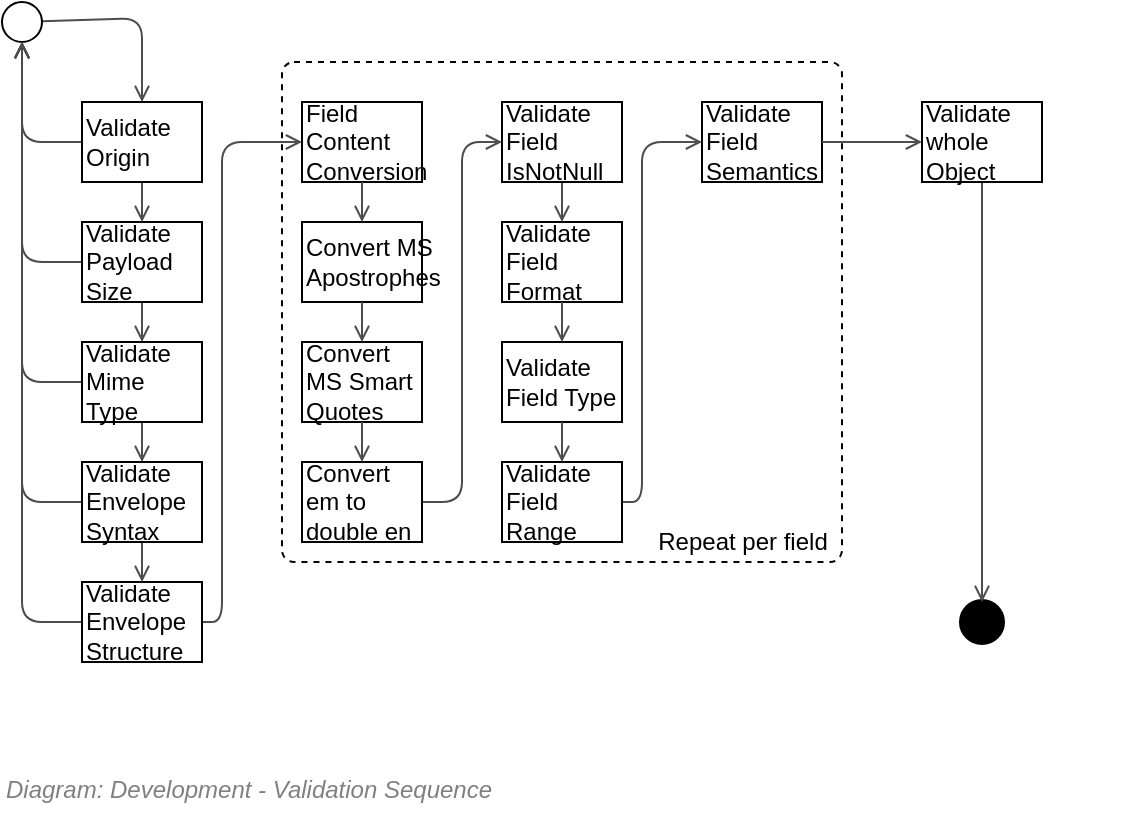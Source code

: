 <mxfile compressed="false" version="17.5.0" type="google">
  <diagram id="s893I_g0Oj4wvViOalOA" name="Validation/Message Validation">
    <mxGraphModel grid="1" page="1" gridSize="10" guides="1" tooltips="1" connect="1" arrows="1" fold="1" pageScale="1" pageWidth="827" pageHeight="1169" math="0" shadow="0">
      <root>
        <mxCell id="uj2mqk3xV9vcHsLNsrf7-0" />
        <mxCell id="uj2mqk3xV9vcHsLNsrf7-1" parent="uj2mqk3xV9vcHsLNsrf7-0" />
        <mxCell id="uj2mqk3xV9vcHsLNsrf7-2" style="edgeStyle=none;rounded=1;orthogonalLoop=1;jettySize=auto;html=1;labelBackgroundColor=none;startArrow=none;startFill=0;endArrow=open;endFill=0;endSize=6;strokeColor=#4D4D4D;fontFamily=Helvetica;fontSize=12;fontColor=#000000;" edge="1" parent="uj2mqk3xV9vcHsLNsrf7-1" source="uj2mqk3xV9vcHsLNsrf7-3" target="uj2mqk3xV9vcHsLNsrf7-9">
          <mxGeometry relative="1" as="geometry">
            <Array as="points">
              <mxPoint x="190" y="228" />
            </Array>
          </mxGeometry>
        </mxCell>
        <mxCell id="uj2mqk3xV9vcHsLNsrf7-3" value="" style="shape=mxgraph.bpmn.shape;html=1;verticalLabelPosition=bottom;labelBackgroundColor=#ffffff;verticalAlign=top;align=center;perimeter=ellipsePerimeter;outlineConnect=0;outline=standard;symbol=general;strokeColor=#000000;strokeWidth=1;fillColor=none;gradientColor=#ffffff;fontFamily=Helvetica;fontSize=12;fontColor=#000000;" vertex="1" parent="uj2mqk3xV9vcHsLNsrf7-1">
          <mxGeometry x="120" y="220" width="20" height="20" as="geometry" />
        </mxCell>
        <mxCell id="uj2mqk3xV9vcHsLNsrf7-4" style="edgeStyle=none;rounded=1;orthogonalLoop=1;jettySize=auto;html=1;entryX=0.5;entryY=0;entryDx=0;entryDy=0;labelBackgroundColor=none;startArrow=none;startFill=0;endArrow=open;endFill=0;endSize=6;strokeColor=#4D4D4D;fontFamily=Helvetica;fontSize=12;fontColor=#000000;" edge="1" parent="uj2mqk3xV9vcHsLNsrf7-1" source="uj2mqk3xV9vcHsLNsrf7-6" target="uj2mqk3xV9vcHsLNsrf7-12">
          <mxGeometry relative="1" as="geometry" />
        </mxCell>
        <mxCell id="uj2mqk3xV9vcHsLNsrf7-5" style="edgeStyle=elbowEdgeStyle;rounded=1;orthogonalLoop=1;jettySize=auto;html=1;entryX=0.5;entryY=1;entryDx=0;entryDy=0;labelBackgroundColor=none;startArrow=none;startFill=0;endArrow=open;endFill=0;endSize=6;strokeColor=#4D4D4D;fontFamily=Helvetica;fontSize=12;fontColor=#000000;" edge="1" parent="uj2mqk3xV9vcHsLNsrf7-1" source="uj2mqk3xV9vcHsLNsrf7-6" target="uj2mqk3xV9vcHsLNsrf7-3">
          <mxGeometry relative="1" as="geometry">
            <Array as="points">
              <mxPoint x="130" y="300" />
            </Array>
          </mxGeometry>
        </mxCell>
        <mxCell id="uj2mqk3xV9vcHsLNsrf7-6" value="Validate Payload Size" style="shape=ext;rounded=0;html=1;whiteSpace=wrap;labelBackgroundColor=none;strokeColor=#000000;strokeWidth=1;fillColor=none;gradientColor=#ffffff;fontFamily=Helvetica;fontSize=12;fontColor=#000000;align=left;" vertex="1" parent="uj2mqk3xV9vcHsLNsrf7-1">
          <mxGeometry x="160" y="330" width="60" height="40" as="geometry" />
        </mxCell>
        <mxCell id="uj2mqk3xV9vcHsLNsrf7-7" style="edgeStyle=none;rounded=1;orthogonalLoop=1;jettySize=auto;html=1;labelBackgroundColor=none;startArrow=none;startFill=0;endArrow=open;endFill=0;endSize=6;strokeColor=#4D4D4D;fontFamily=Helvetica;fontSize=12;fontColor=#000000;" edge="1" parent="uj2mqk3xV9vcHsLNsrf7-1" source="uj2mqk3xV9vcHsLNsrf7-9">
          <mxGeometry relative="1" as="geometry">
            <mxPoint x="190" y="330" as="targetPoint" />
          </mxGeometry>
        </mxCell>
        <mxCell id="uj2mqk3xV9vcHsLNsrf7-8" style="edgeStyle=none;rounded=1;orthogonalLoop=1;jettySize=auto;html=1;labelBackgroundColor=none;startArrow=none;startFill=0;endArrow=open;endFill=0;endSize=6;strokeColor=#4D4D4D;fontFamily=Helvetica;fontSize=12;fontColor=#000000;" edge="1" parent="uj2mqk3xV9vcHsLNsrf7-1" source="uj2mqk3xV9vcHsLNsrf7-9" target="uj2mqk3xV9vcHsLNsrf7-3">
          <mxGeometry relative="1" as="geometry">
            <Array as="points">
              <mxPoint x="130" y="290" />
            </Array>
          </mxGeometry>
        </mxCell>
        <mxCell id="uj2mqk3xV9vcHsLNsrf7-9" value="Validate Origin" style="shape=ext;rounded=0;html=1;whiteSpace=wrap;labelBackgroundColor=none;strokeColor=#000000;strokeWidth=1;fillColor=none;gradientColor=#ffffff;fontFamily=Helvetica;fontSize=12;fontColor=#000000;align=left;" vertex="1" parent="uj2mqk3xV9vcHsLNsrf7-1">
          <mxGeometry x="160" y="270" width="60" height="40" as="geometry" />
        </mxCell>
        <mxCell id="uj2mqk3xV9vcHsLNsrf7-10" style="edgeStyle=none;rounded=1;orthogonalLoop=1;jettySize=auto;html=1;entryX=0.5;entryY=0;entryDx=0;entryDy=0;labelBackgroundColor=none;startArrow=none;startFill=0;endArrow=open;endFill=0;endSize=6;strokeColor=#4D4D4D;fontFamily=Helvetica;fontSize=12;fontColor=#000000;" edge="1" parent="uj2mqk3xV9vcHsLNsrf7-1" source="uj2mqk3xV9vcHsLNsrf7-12" target="uj2mqk3xV9vcHsLNsrf7-18">
          <mxGeometry relative="1" as="geometry" />
        </mxCell>
        <mxCell id="uj2mqk3xV9vcHsLNsrf7-11" style="edgeStyle=elbowEdgeStyle;rounded=1;orthogonalLoop=1;jettySize=auto;html=1;entryX=0.5;entryY=1;entryDx=0;entryDy=0;labelBackgroundColor=none;startArrow=none;startFill=0;endArrow=open;endFill=0;endSize=6;strokeColor=#4D4D4D;fontFamily=Helvetica;fontSize=12;fontColor=#000000;" edge="1" parent="uj2mqk3xV9vcHsLNsrf7-1" source="uj2mqk3xV9vcHsLNsrf7-12" target="uj2mqk3xV9vcHsLNsrf7-3">
          <mxGeometry relative="1" as="geometry">
            <Array as="points">
              <mxPoint x="130" y="340" />
            </Array>
          </mxGeometry>
        </mxCell>
        <mxCell id="uj2mqk3xV9vcHsLNsrf7-12" value="Validate Mime Type" style="shape=ext;rounded=0;html=1;whiteSpace=wrap;labelBackgroundColor=none;strokeColor=#000000;strokeWidth=1;fillColor=none;gradientColor=#ffffff;fontFamily=Helvetica;fontSize=12;fontColor=#000000;align=left;" vertex="1" parent="uj2mqk3xV9vcHsLNsrf7-1">
          <mxGeometry x="160" y="390" width="60" height="40" as="geometry" />
        </mxCell>
        <mxCell id="uj2mqk3xV9vcHsLNsrf7-13" style="edgeStyle=elbowEdgeStyle;rounded=1;orthogonalLoop=1;jettySize=auto;html=1;labelBackgroundColor=none;startArrow=none;startFill=0;endArrow=open;endFill=0;endSize=6;strokeColor=#4D4D4D;fontFamily=Helvetica;fontSize=12;fontColor=#000000;entryX=0.5;entryY=1;entryDx=0;entryDy=0;" edge="1" parent="uj2mqk3xV9vcHsLNsrf7-1" source="uj2mqk3xV9vcHsLNsrf7-15" target="uj2mqk3xV9vcHsLNsrf7-3">
          <mxGeometry relative="1" as="geometry">
            <mxPoint x="130" y="220" as="targetPoint" />
            <Array as="points">
              <mxPoint x="130" y="410" />
            </Array>
          </mxGeometry>
        </mxCell>
        <mxCell id="uj2mqk3xV9vcHsLNsrf7-14" style="edgeStyle=elbowEdgeStyle;rounded=1;orthogonalLoop=1;jettySize=auto;html=1;labelBackgroundColor=none;startArrow=none;startFill=0;endArrow=open;endFill=0;endSize=6;strokeColor=#4D4D4D;fontFamily=Helvetica;fontSize=12;fontColor=#000000;entryX=0;entryY=0.5;entryDx=0;entryDy=0;" edge="1" parent="uj2mqk3xV9vcHsLNsrf7-1" source="uj2mqk3xV9vcHsLNsrf7-15" target="uj2mqk3xV9vcHsLNsrf7-21">
          <mxGeometry relative="1" as="geometry">
            <Array as="points">
              <mxPoint x="230" y="350" />
              <mxPoint x="240" y="350" />
              <mxPoint x="250" y="430" />
              <mxPoint x="230" y="590" />
            </Array>
          </mxGeometry>
        </mxCell>
        <mxCell id="uj2mqk3xV9vcHsLNsrf7-15" value="Validate Envelope&lt;br&gt;Structure" style="shape=ext;rounded=0;html=1;whiteSpace=wrap;labelBackgroundColor=none;strokeColor=#000000;strokeWidth=1;fillColor=none;gradientColor=#ffffff;fontFamily=Helvetica;fontSize=12;fontColor=#000000;align=left;" vertex="1" parent="uj2mqk3xV9vcHsLNsrf7-1">
          <mxGeometry x="160" y="510" width="60" height="40" as="geometry" />
        </mxCell>
        <mxCell id="uj2mqk3xV9vcHsLNsrf7-16" style="edgeStyle=none;rounded=1;orthogonalLoop=1;jettySize=auto;html=1;entryX=0.5;entryY=0;entryDx=0;entryDy=0;labelBackgroundColor=none;startArrow=none;startFill=0;endArrow=open;endFill=0;endSize=6;strokeColor=#4D4D4D;fontFamily=Helvetica;fontSize=12;fontColor=#000000;" edge="1" parent="uj2mqk3xV9vcHsLNsrf7-1" source="uj2mqk3xV9vcHsLNsrf7-18" target="uj2mqk3xV9vcHsLNsrf7-15">
          <mxGeometry relative="1" as="geometry" />
        </mxCell>
        <mxCell id="uj2mqk3xV9vcHsLNsrf7-17" style="edgeStyle=elbowEdgeStyle;rounded=1;orthogonalLoop=1;jettySize=auto;html=1;labelBackgroundColor=none;startArrow=none;startFill=0;endArrow=open;endFill=0;endSize=6;strokeColor=#4D4D4D;fontFamily=Helvetica;fontSize=12;fontColor=#000000;entryX=0.5;entryY=1;entryDx=0;entryDy=0;exitX=0;exitY=0.5;exitDx=0;exitDy=0;" edge="1" parent="uj2mqk3xV9vcHsLNsrf7-1" source="uj2mqk3xV9vcHsLNsrf7-18" target="uj2mqk3xV9vcHsLNsrf7-3">
          <mxGeometry relative="1" as="geometry">
            <mxPoint x="130" y="260" as="targetPoint" />
            <mxPoint x="180" y="510.0" as="sourcePoint" />
            <Array as="points">
              <mxPoint x="130" y="420" />
            </Array>
          </mxGeometry>
        </mxCell>
        <mxCell id="uj2mqk3xV9vcHsLNsrf7-18" value="Validate Envelope Syntax" style="shape=ext;rounded=0;html=1;whiteSpace=wrap;labelBackgroundColor=none;strokeColor=#000000;strokeWidth=1;fillColor=none;gradientColor=#ffffff;fontFamily=Helvetica;fontSize=12;fontColor=#000000;align=left;" vertex="1" parent="uj2mqk3xV9vcHsLNsrf7-1">
          <mxGeometry x="160" y="450" width="60" height="40" as="geometry" />
        </mxCell>
        <mxCell id="uj2mqk3xV9vcHsLNsrf7-19" value="" style="rounded=1;whiteSpace=wrap;html=1;labelBackgroundColor=none;strokeColor=#000000;strokeWidth=1;fillColor=none;gradientColor=#ffffff;fontFamily=Helvetica;fontSize=12;fontColor=#000000;align=left;container=1;recursiveResize=0;collapsible=0;dashed=1;arcSize=12;absoluteArcSize=1;" vertex="1" parent="uj2mqk3xV9vcHsLNsrf7-1">
          <mxGeometry x="260" y="250" width="280" height="250" as="geometry" />
        </mxCell>
        <mxCell id="uj2mqk3xV9vcHsLNsrf7-20" value="Validate Field Semantics" style="shape=ext;rounded=0;html=1;whiteSpace=wrap;labelBackgroundColor=none;strokeColor=#000000;strokeWidth=1;fillColor=none;gradientColor=#ffffff;fontFamily=Helvetica;fontSize=12;fontColor=#000000;align=left;" vertex="1" parent="uj2mqk3xV9vcHsLNsrf7-19">
          <mxGeometry x="210" y="20" width="60" height="40" as="geometry" />
        </mxCell>
        <mxCell id="uj2mqk3xV9vcHsLNsrf7-21" value="Field&lt;br&gt;Content&lt;br&gt;Conversion" style="shape=ext;rounded=0;html=1;whiteSpace=wrap;labelBackgroundColor=none;strokeColor=#000000;strokeWidth=1;fillColor=none;gradientColor=#ffffff;fontFamily=Helvetica;fontSize=12;fontColor=#000000;align=left;" vertex="1" parent="uj2mqk3xV9vcHsLNsrf7-19">
          <mxGeometry x="10" y="20" width="60" height="40" as="geometry" />
        </mxCell>
        <mxCell id="uj2mqk3xV9vcHsLNsrf7-22" value="Validate Field Format" style="shape=ext;rounded=0;html=1;whiteSpace=wrap;labelBackgroundColor=none;strokeColor=#000000;strokeWidth=1;fillColor=none;gradientColor=#ffffff;fontFamily=Helvetica;fontSize=12;fontColor=#000000;align=left;" vertex="1" parent="uj2mqk3xV9vcHsLNsrf7-19">
          <mxGeometry x="110" y="80" width="60" height="40" as="geometry" />
        </mxCell>
        <mxCell id="uj2mqk3xV9vcHsLNsrf7-23" value="Validate Field Type" style="shape=ext;rounded=0;html=1;whiteSpace=wrap;labelBackgroundColor=none;strokeColor=#000000;strokeWidth=1;fillColor=none;gradientColor=#ffffff;fontFamily=Helvetica;fontSize=12;fontColor=#000000;align=left;" vertex="1" parent="uj2mqk3xV9vcHsLNsrf7-19">
          <mxGeometry x="110" y="140" width="60" height="40" as="geometry" />
        </mxCell>
        <mxCell id="uj2mqk3xV9vcHsLNsrf7-24" style="edgeStyle=elbowEdgeStyle;rounded=1;orthogonalLoop=1;jettySize=auto;html=1;entryX=0.5;entryY=0;entryDx=0;entryDy=0;labelBackgroundColor=none;startArrow=none;startFill=0;endArrow=open;endFill=0;endSize=6;strokeColor=#4D4D4D;fontFamily=Helvetica;fontSize=12;fontColor=#000000;" edge="1" parent="uj2mqk3xV9vcHsLNsrf7-19" source="uj2mqk3xV9vcHsLNsrf7-22" target="uj2mqk3xV9vcHsLNsrf7-23">
          <mxGeometry relative="1" as="geometry" />
        </mxCell>
        <mxCell id="uj2mqk3xV9vcHsLNsrf7-25" style="edgeStyle=elbowEdgeStyle;rounded=1;orthogonalLoop=1;jettySize=auto;html=1;entryX=0;entryY=0.5;entryDx=0;entryDy=0;labelBackgroundColor=none;startArrow=none;startFill=0;endArrow=open;endFill=0;endSize=6;strokeColor=#4D4D4D;fontFamily=Helvetica;fontSize=12;fontColor=#000000;exitX=1;exitY=0.5;exitDx=0;exitDy=0;" edge="1" parent="uj2mqk3xV9vcHsLNsrf7-19" source="uj2mqk3xV9vcHsLNsrf7-26" target="uj2mqk3xV9vcHsLNsrf7-20">
          <mxGeometry relative="1" as="geometry">
            <Array as="points">
              <mxPoint x="180" y="130" />
              <mxPoint x="260" y="140" />
            </Array>
          </mxGeometry>
        </mxCell>
        <mxCell id="uj2mqk3xV9vcHsLNsrf7-26" value="Validate Field Range" style="shape=ext;rounded=0;html=1;whiteSpace=wrap;labelBackgroundColor=none;strokeColor=#000000;strokeWidth=1;fillColor=none;gradientColor=#ffffff;fontFamily=Helvetica;fontSize=12;fontColor=#000000;align=left;" vertex="1" parent="uj2mqk3xV9vcHsLNsrf7-19">
          <mxGeometry x="110" y="200" width="60" height="40" as="geometry" />
        </mxCell>
        <mxCell id="uj2mqk3xV9vcHsLNsrf7-27" style="edgeStyle=elbowEdgeStyle;rounded=1;orthogonalLoop=1;jettySize=auto;html=1;labelBackgroundColor=none;startArrow=none;startFill=0;endArrow=open;endFill=0;endSize=6;strokeColor=#4D4D4D;fontFamily=Helvetica;fontSize=12;fontColor=#000000;" edge="1" parent="uj2mqk3xV9vcHsLNsrf7-19" source="uj2mqk3xV9vcHsLNsrf7-23" target="uj2mqk3xV9vcHsLNsrf7-26">
          <mxGeometry relative="1" as="geometry" />
        </mxCell>
        <mxCell id="uj2mqk3xV9vcHsLNsrf7-28" style="edgeStyle=elbowEdgeStyle;rounded=1;orthogonalLoop=1;jettySize=auto;html=1;entryX=0.5;entryY=0;entryDx=0;entryDy=0;labelBackgroundColor=none;startArrow=none;startFill=0;endArrow=open;endFill=0;endSize=6;strokeColor=#4D4D4D;fontFamily=Helvetica;fontSize=12;fontColor=#000000;" edge="1" parent="uj2mqk3xV9vcHsLNsrf7-19" source="uj2mqk3xV9vcHsLNsrf7-29" target="uj2mqk3xV9vcHsLNsrf7-22">
          <mxGeometry relative="1" as="geometry" />
        </mxCell>
        <mxCell id="uj2mqk3xV9vcHsLNsrf7-29" value="Validate&lt;br&gt;Field IsNotNull" style="shape=ext;rounded=0;html=1;whiteSpace=wrap;labelBackgroundColor=none;strokeColor=#000000;strokeWidth=1;fillColor=none;gradientColor=#ffffff;fontFamily=Helvetica;fontSize=12;fontColor=#000000;align=left;" vertex="1" parent="uj2mqk3xV9vcHsLNsrf7-19">
          <mxGeometry x="110" y="20" width="60" height="40" as="geometry" />
        </mxCell>
        <mxCell id="uj2mqk3xV9vcHsLNsrf7-30" value="Convert MS Apostrophes" style="shape=ext;rounded=0;html=1;whiteSpace=wrap;labelBackgroundColor=none;strokeColor=#000000;strokeWidth=1;fillColor=none;gradientColor=#ffffff;fontFamily=Helvetica;fontSize=12;fontColor=#000000;align=left;" vertex="1" parent="uj2mqk3xV9vcHsLNsrf7-19">
          <mxGeometry x="10" y="80" width="60" height="40" as="geometry" />
        </mxCell>
        <mxCell id="uj2mqk3xV9vcHsLNsrf7-31" style="edgeStyle=elbowEdgeStyle;rounded=1;orthogonalLoop=1;jettySize=auto;html=1;labelBackgroundColor=none;startArrow=none;startFill=0;endArrow=open;endFill=0;endSize=6;strokeColor=#4D4D4D;fontFamily=Helvetica;fontSize=12;fontColor=#000000;entryX=0.5;entryY=0;entryDx=0;entryDy=0;" edge="1" parent="uj2mqk3xV9vcHsLNsrf7-19" source="uj2mqk3xV9vcHsLNsrf7-21" target="uj2mqk3xV9vcHsLNsrf7-30">
          <mxGeometry relative="1" as="geometry" />
        </mxCell>
        <mxCell id="uj2mqk3xV9vcHsLNsrf7-32" value="Convert MS Smart Quotes" style="shape=ext;rounded=0;html=1;whiteSpace=wrap;labelBackgroundColor=none;strokeColor=#000000;strokeWidth=1;fillColor=none;gradientColor=#ffffff;fontFamily=Helvetica;fontSize=12;fontColor=#000000;align=left;" vertex="1" parent="uj2mqk3xV9vcHsLNsrf7-19">
          <mxGeometry x="10" y="140" width="60" height="40" as="geometry" />
        </mxCell>
        <mxCell id="uj2mqk3xV9vcHsLNsrf7-33" value="" style="edgeStyle=elbowEdgeStyle;rounded=1;orthogonalLoop=1;jettySize=auto;html=1;labelBackgroundColor=none;startArrow=none;startFill=0;endArrow=open;endFill=0;endSize=6;strokeColor=#4D4D4D;fontFamily=Helvetica;fontSize=12;fontColor=#000000;" edge="1" parent="uj2mqk3xV9vcHsLNsrf7-19" source="uj2mqk3xV9vcHsLNsrf7-30" target="uj2mqk3xV9vcHsLNsrf7-32">
          <mxGeometry relative="1" as="geometry" />
        </mxCell>
        <mxCell id="uj2mqk3xV9vcHsLNsrf7-34" style="edgeStyle=elbowEdgeStyle;rounded=1;orthogonalLoop=1;jettySize=auto;html=1;entryX=0;entryY=0.5;entryDx=0;entryDy=0;labelBackgroundColor=none;startArrow=none;startFill=0;endArrow=open;endFill=0;endSize=6;strokeColor=#4D4D4D;fontFamily=Helvetica;fontSize=12;fontColor=#000000;" edge="1" parent="uj2mqk3xV9vcHsLNsrf7-19" source="uj2mqk3xV9vcHsLNsrf7-35" target="uj2mqk3xV9vcHsLNsrf7-29">
          <mxGeometry relative="1" as="geometry" />
        </mxCell>
        <mxCell id="uj2mqk3xV9vcHsLNsrf7-35" value="Convert em to double en" style="shape=ext;rounded=0;html=1;whiteSpace=wrap;labelBackgroundColor=none;strokeColor=#000000;strokeWidth=1;fillColor=none;gradientColor=#ffffff;fontFamily=Helvetica;fontSize=12;fontColor=#000000;align=left;" vertex="1" parent="uj2mqk3xV9vcHsLNsrf7-19">
          <mxGeometry x="10" y="200" width="60" height="40" as="geometry" />
        </mxCell>
        <mxCell id="uj2mqk3xV9vcHsLNsrf7-36" style="edgeStyle=elbowEdgeStyle;rounded=1;orthogonalLoop=1;jettySize=auto;html=1;entryX=0.5;entryY=0;entryDx=0;entryDy=0;labelBackgroundColor=none;startArrow=none;startFill=0;endArrow=open;endFill=0;endSize=6;strokeColor=#4D4D4D;fontFamily=Helvetica;fontSize=12;fontColor=#000000;" edge="1" parent="uj2mqk3xV9vcHsLNsrf7-19" source="uj2mqk3xV9vcHsLNsrf7-32" target="uj2mqk3xV9vcHsLNsrf7-35">
          <mxGeometry relative="1" as="geometry" />
        </mxCell>
        <mxCell id="uj2mqk3xV9vcHsLNsrf7-37" value="Repeat per field" style="text;html=1;align=center;verticalAlign=middle;resizable=0;points=[];autosize=1;fontSize=12;fontFamily=Helvetica;fontColor=#000000;" vertex="1" parent="uj2mqk3xV9vcHsLNsrf7-19">
          <mxGeometry x="180" y="230" width="100" height="20" as="geometry" />
        </mxCell>
        <mxCell id="uj2mqk3xV9vcHsLNsrf7-38" value="" style="shape=mxgraph.bpmn.shape;html=1;verticalLabelPosition=bottom;labelBackgroundColor=#ffffff;verticalAlign=top;align=center;perimeter=ellipsePerimeter;outlineConnect=0;outline=end;symbol=terminate;strokeColor=#000000;strokeWidth=1;fillColor=none;gradientColor=#ffffff;fontFamily=Helvetica;fontSize=12;fontColor=#000000;" vertex="1" parent="uj2mqk3xV9vcHsLNsrf7-1">
          <mxGeometry x="600" y="520" width="20" height="20" as="geometry" />
        </mxCell>
        <mxCell id="uj2mqk3xV9vcHsLNsrf7-39" style="rounded=1;orthogonalLoop=1;jettySize=auto;html=1;labelBackgroundColor=none;startArrow=none;startFill=0;endArrow=open;endFill=0;endSize=6;strokeColor=#4D4D4D;fontFamily=Helvetica;fontSize=12;fontColor=#000000;entryX=0;entryY=0.5;entryDx=0;entryDy=0;" edge="1" parent="uj2mqk3xV9vcHsLNsrf7-1" source="uj2mqk3xV9vcHsLNsrf7-20" target="uj2mqk3xV9vcHsLNsrf7-41">
          <mxGeometry relative="1" as="geometry" />
        </mxCell>
        <mxCell id="uj2mqk3xV9vcHsLNsrf7-40" style="edgeStyle=none;rounded=1;orthogonalLoop=1;jettySize=auto;html=1;labelBackgroundColor=none;startArrow=none;startFill=0;endArrow=open;endFill=0;endSize=6;strokeColor=#4D4D4D;fontFamily=Helvetica;fontSize=12;fontColor=#000000;" edge="1" parent="uj2mqk3xV9vcHsLNsrf7-1" source="uj2mqk3xV9vcHsLNsrf7-41" target="uj2mqk3xV9vcHsLNsrf7-38">
          <mxGeometry relative="1" as="geometry" />
        </mxCell>
        <mxCell id="uj2mqk3xV9vcHsLNsrf7-41" value="Validate whole&amp;nbsp;&lt;br&gt;Object" style="shape=ext;rounded=0;html=1;whiteSpace=wrap;labelBackgroundColor=none;strokeColor=#000000;strokeWidth=1;fillColor=none;gradientColor=#ffffff;fontFamily=Helvetica;fontSize=12;fontColor=#000000;align=left;" vertex="1" parent="uj2mqk3xV9vcHsLNsrf7-1">
          <mxGeometry x="580" y="270" width="60" height="40" as="geometry" />
        </mxCell>
        <mxCell id="uj2mqk3xV9vcHsLNsrf7-42" value="&lt;font style=&quot;font-size: 12px ; font-weight: normal&quot;&gt;&lt;i&gt;Diagram: Development - Validation Sequence&lt;/i&gt;&lt;/font&gt;" style="text;strokeColor=none;fillColor=none;html=1;fontSize=24;fontStyle=1;verticalAlign=middle;align=left;shadow=0;glass=0;comic=0;opacity=30;fontColor=#808080;" vertex="1" parent="uj2mqk3xV9vcHsLNsrf7-1">
          <mxGeometry x="120" y="600" width="520" height="20" as="geometry" />
        </mxCell>
        <UserObject label="" tooltip="ABOUT&#xa;&#xa;Validation of Input must be lenient, validate each field first, then the whole object." id="uj2mqk3xV9vcHsLNsrf7-43">
          <mxCell style="shape=image;html=1;verticalAlign=top;verticalLabelPosition=bottom;labelBackgroundColor=#ffffff;imageAspect=0;aspect=fixed;image=https://cdn1.iconfinder.com/data/icons/hawcons/32/699014-icon-28-information-128.png;shadow=0;dashed=0;fontFamily=Helvetica;fontSize=12;fontColor=#000000;align=center;strokeColor=#000000;fillColor=#505050;dashPattern=1 1;" vertex="1" parent="uj2mqk3xV9vcHsLNsrf7-1">
            <mxGeometry x="660" y="600" width="20" height="20" as="geometry" />
          </mxCell>
        </UserObject>
      </root>
    </mxGraphModel>
  </diagram>
</mxfile>
